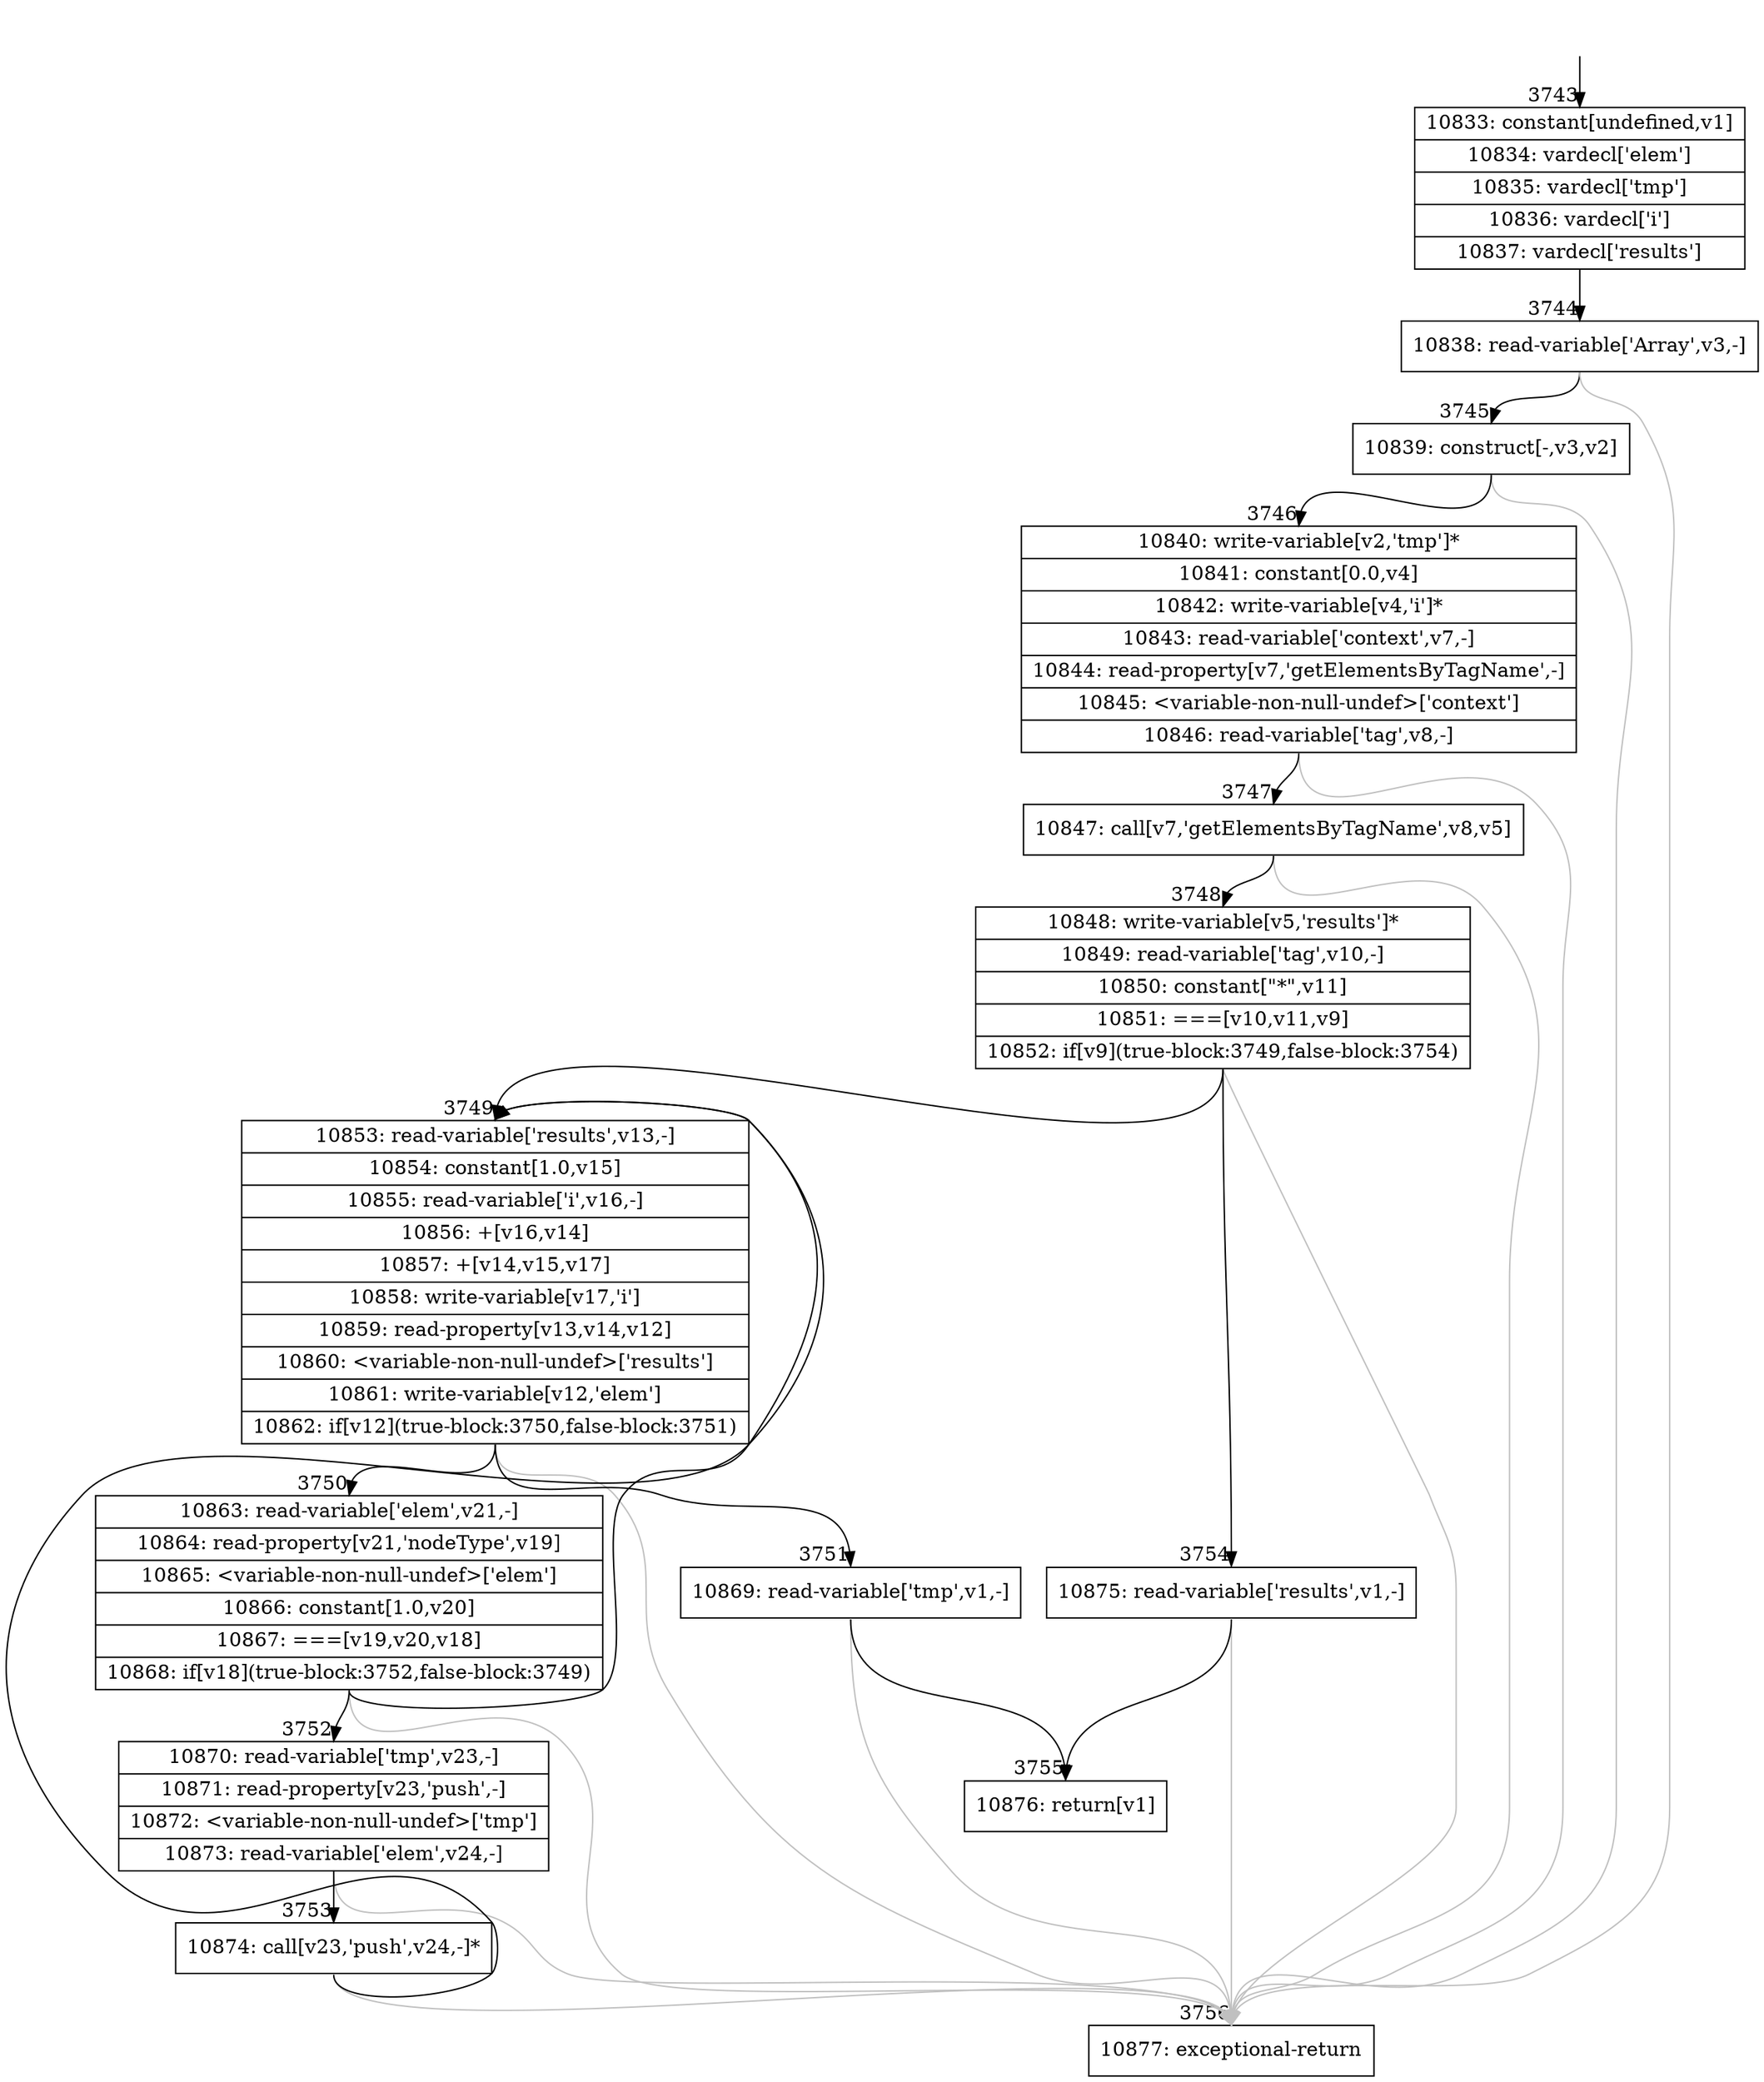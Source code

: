 digraph {
rankdir="TD"
BB_entry248[shape=none,label=""];
BB_entry248 -> BB3743 [tailport=s, headport=n, headlabel="    3743"]
BB3743 [shape=record label="{10833: constant[undefined,v1]|10834: vardecl['elem']|10835: vardecl['tmp']|10836: vardecl['i']|10837: vardecl['results']}" ] 
BB3743 -> BB3744 [tailport=s, headport=n, headlabel="      3744"]
BB3744 [shape=record label="{10838: read-variable['Array',v3,-]}" ] 
BB3744 -> BB3745 [tailport=s, headport=n, headlabel="      3745"]
BB3744 -> BB3756 [tailport=s, headport=n, color=gray, headlabel="      3756"]
BB3745 [shape=record label="{10839: construct[-,v3,v2]}" ] 
BB3745 -> BB3746 [tailport=s, headport=n, headlabel="      3746"]
BB3745 -> BB3756 [tailport=s, headport=n, color=gray]
BB3746 [shape=record label="{10840: write-variable[v2,'tmp']*|10841: constant[0.0,v4]|10842: write-variable[v4,'i']*|10843: read-variable['context',v7,-]|10844: read-property[v7,'getElementsByTagName',-]|10845: \<variable-non-null-undef\>['context']|10846: read-variable['tag',v8,-]}" ] 
BB3746 -> BB3747 [tailport=s, headport=n, headlabel="      3747"]
BB3746 -> BB3756 [tailport=s, headport=n, color=gray]
BB3747 [shape=record label="{10847: call[v7,'getElementsByTagName',v8,v5]}" ] 
BB3747 -> BB3748 [tailport=s, headport=n, headlabel="      3748"]
BB3747 -> BB3756 [tailport=s, headport=n, color=gray]
BB3748 [shape=record label="{10848: write-variable[v5,'results']*|10849: read-variable['tag',v10,-]|10850: constant[\"*\",v11]|10851: ===[v10,v11,v9]|10852: if[v9](true-block:3749,false-block:3754)}" ] 
BB3748 -> BB3749 [tailport=s, headport=n, headlabel="      3749"]
BB3748 -> BB3754 [tailport=s, headport=n, headlabel="      3754"]
BB3748 -> BB3756 [tailport=s, headport=n, color=gray]
BB3749 [shape=record label="{10853: read-variable['results',v13,-]|10854: constant[1.0,v15]|10855: read-variable['i',v16,-]|10856: +[v16,v14]|10857: +[v14,v15,v17]|10858: write-variable[v17,'i']|10859: read-property[v13,v14,v12]|10860: \<variable-non-null-undef\>['results']|10861: write-variable[v12,'elem']|10862: if[v12](true-block:3750,false-block:3751)}" ] 
BB3749 -> BB3750 [tailport=s, headport=n, headlabel="      3750"]
BB3749 -> BB3751 [tailport=s, headport=n, headlabel="      3751"]
BB3749 -> BB3756 [tailport=s, headport=n, color=gray]
BB3750 [shape=record label="{10863: read-variable['elem',v21,-]|10864: read-property[v21,'nodeType',v19]|10865: \<variable-non-null-undef\>['elem']|10866: constant[1.0,v20]|10867: ===[v19,v20,v18]|10868: if[v18](true-block:3752,false-block:3749)}" ] 
BB3750 -> BB3752 [tailport=s, headport=n, headlabel="      3752"]
BB3750 -> BB3749 [tailport=s, headport=n]
BB3750 -> BB3756 [tailport=s, headport=n, color=gray]
BB3751 [shape=record label="{10869: read-variable['tmp',v1,-]}" ] 
BB3751 -> BB3755 [tailport=s, headport=n, headlabel="      3755"]
BB3751 -> BB3756 [tailport=s, headport=n, color=gray]
BB3752 [shape=record label="{10870: read-variable['tmp',v23,-]|10871: read-property[v23,'push',-]|10872: \<variable-non-null-undef\>['tmp']|10873: read-variable['elem',v24,-]}" ] 
BB3752 -> BB3753 [tailport=s, headport=n, headlabel="      3753"]
BB3752 -> BB3756 [tailport=s, headport=n, color=gray]
BB3753 [shape=record label="{10874: call[v23,'push',v24,-]*}" ] 
BB3753 -> BB3749 [tailport=s, headport=n]
BB3753 -> BB3756 [tailport=s, headport=n, color=gray]
BB3754 [shape=record label="{10875: read-variable['results',v1,-]}" ] 
BB3754 -> BB3755 [tailport=s, headport=n]
BB3754 -> BB3756 [tailport=s, headport=n, color=gray]
BB3755 [shape=record label="{10876: return[v1]}" ] 
BB3756 [shape=record label="{10877: exceptional-return}" ] 
}
